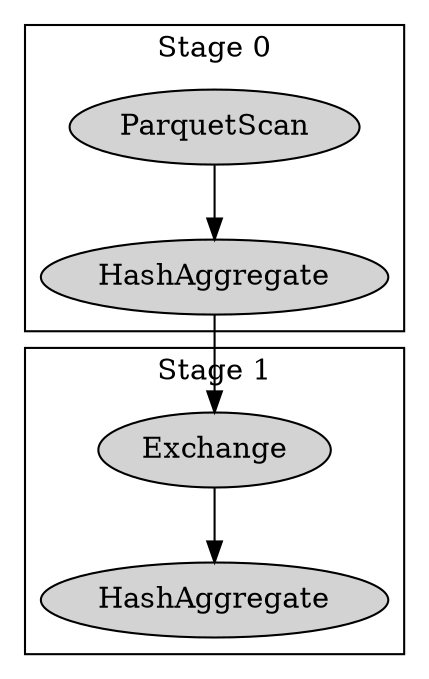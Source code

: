 digraph distributed_plan {
	subgraph cluster0 {
		node [style=filled];
		label = "Stage 0";
		node0 [label="HashAggregate"];
		node1 [label="ParquetScan"];
		node1 -> node0;
	}
	subgraph cluster1 {
		node [style=filled];
		label = "Stage 1";
		node2 [label="HashAggregate"];
		node3 [label="Exchange"];
		node0 -> node3;
		node3 -> node2;
	}
}